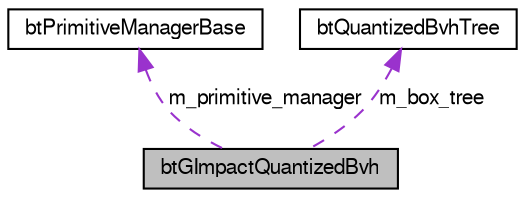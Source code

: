 digraph G
{
  bgcolor="transparent";
  edge [fontname="FreeSans",fontsize=10,labelfontname="FreeSans",labelfontsize=10];
  node [fontname="FreeSans",fontsize=10,shape=record];
  Node1 [label="btGImpactQuantizedBvh",height=0.2,width=0.4,color="black", fillcolor="grey75", style="filled" fontcolor="black"];
  Node2 -> Node1 [dir=back,color="darkorchid3",fontsize=10,style="dashed",label="m_primitive_manager"];
  Node2 [label="btPrimitiveManagerBase",height=0.2,width=0.4,color="black",URL="$classbt_primitive_manager_base.html",tooltip="Prototype Base class for primitive classification."];
  Node3 -> Node1 [dir=back,color="darkorchid3",fontsize=10,style="dashed",label="m_box_tree"];
  Node3 [label="btQuantizedBvhTree",height=0.2,width=0.4,color="black",URL="$classbt_quantized_bvh_tree.html",tooltip="Basic Box tree structure."];
}
